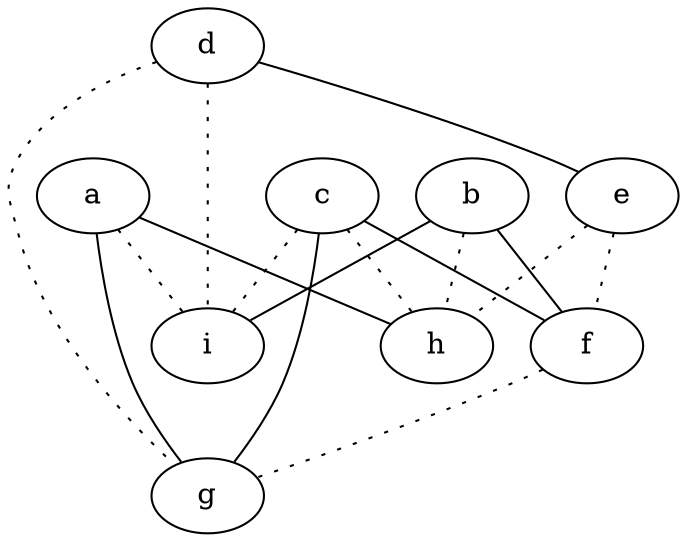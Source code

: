 graph {
a -- g;
a -- h;
a -- i [style=dotted];
b -- f;
b -- h [style=dotted];
b -- i;
c -- f;
c -- g;
c -- h [style=dotted];
c -- i [style=dotted];
d -- e;
d -- g [style=dotted];
d -- i [style=dotted];
e -- f [style=dotted];
e -- h [style=dotted];
f -- g [style=dotted];
}
